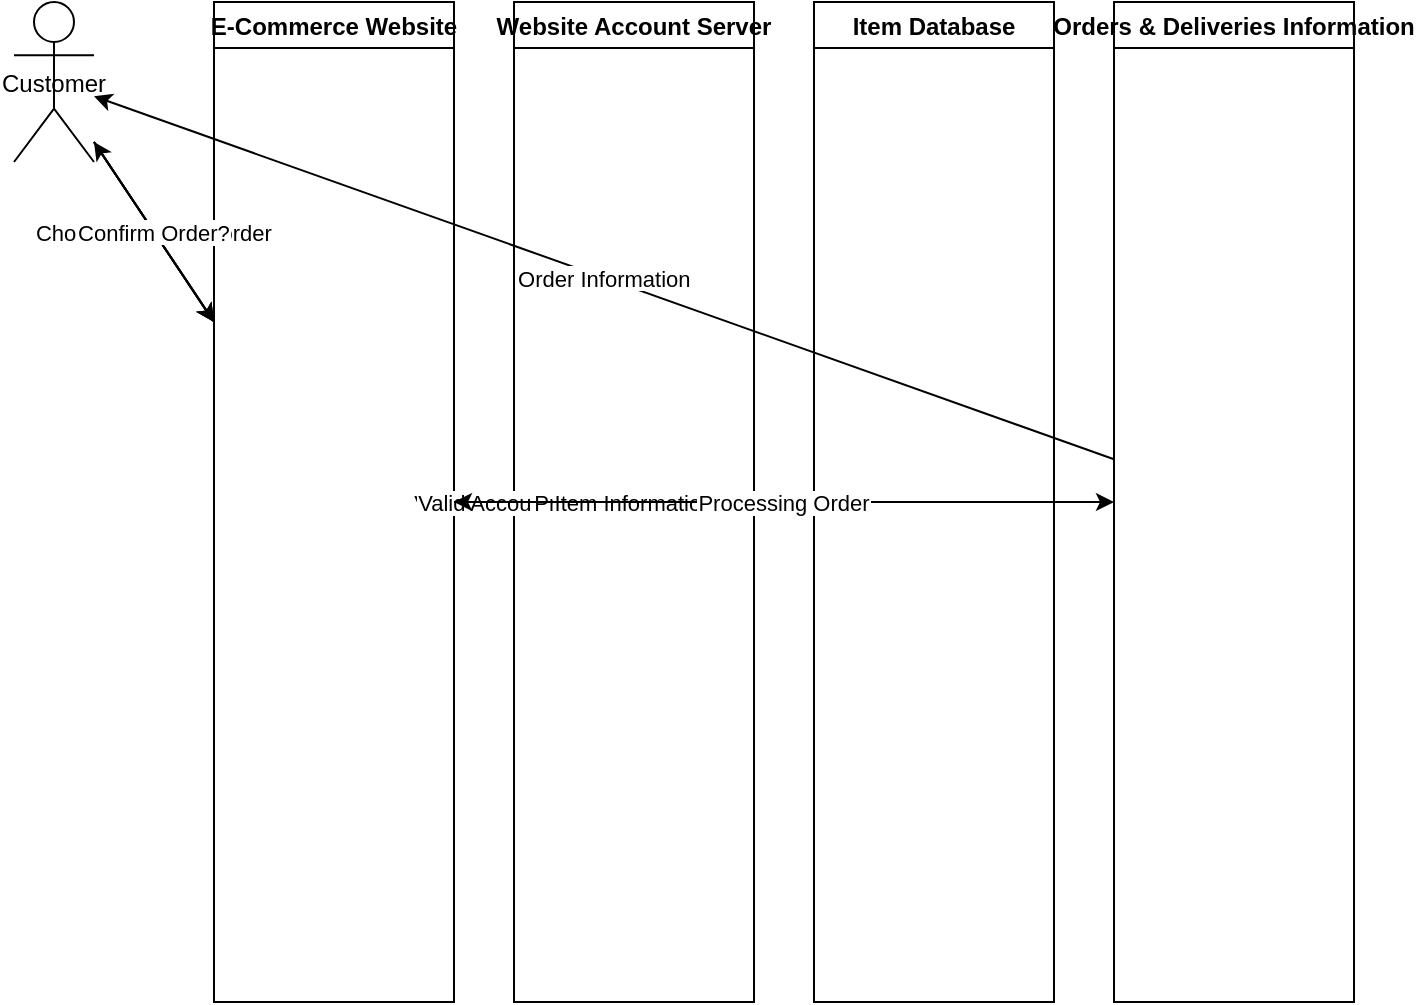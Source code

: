 <?xml version="1.0" encoding="UTF-8"?>
<mxfile>
  <diagram name="Sequence Diagram">
    <mxGraphModel dx="1081" dy="772" grid="1" gridSize="10" guides="1" tooltips="1" connect="1" arrows="1" fold="1" page="1" pageScale="1" pageWidth="827" pageHeight="1169" math="0" shadow="0">
      <root>
        <mxCell id="0"/>
        <mxCell id="1" parent="0"/>

        <!-- Actors -->
        <mxCell id="2" value="Customer" style="shape=umlActor;" vertex="1" parent="1">
          <mxGeometry x="50" y="50" width="40" height="80" as="geometry"/>
        </mxCell>

        <!-- Lifelines -->
        <mxCell id="3" value="E-Commerce Website" style="swimlane" vertex="1" parent="1">
          <mxGeometry x="150" y="50" width="120" height="500" as="geometry"/>
        </mxCell>
        
        <mxCell id="4" value="Website Account Server" style="swimlane" vertex="1" parent="1">
          <mxGeometry x="300" y="50" width="120" height="500" as="geometry"/>
        </mxCell>

        <mxCell id="5" value="Item Database" style="swimlane" vertex="1" parent="1">
          <mxGeometry x="450" y="50" width="120" height="500" as="geometry"/>
        </mxCell>
        
        <mxCell id="6" value="Orders &amp; Deliveries Information" style="swimlane" vertex="1" parent="1">
          <mxGeometry x="600" y="50" width="120" height="500" as="geometry"/>
        </mxCell>

        <!-- Messages -->
        <mxCell id="7" value="Login Account" edge="1" parent="1" source="2" target="3">
          <mxGeometry relative="1" as="geometry"/>
        </mxCell>
        
        <mxCell id="8" value="Verify Account" edge="1" parent="1" source="3" target="4">
          <mxGeometry relative="1" as="geometry"/>
        </mxCell>
        
        <mxCell id="9" value="Valid Account" edge="1" parent="1" source="4" target="3">
          <mxGeometry relative="1" as="geometry"/>
        </mxCell>

        <mxCell id="10" value="Browse for Items" edge="1" parent="1" source="3" target="2">
          <mxGeometry relative="1" as="geometry"/>
        </mxCell>

        <mxCell id="11" value="Choose an item to order" edge="1" parent="1" source="2" target="3">
          <mxGeometry relative="1" as="geometry"/>
        </mxCell>

        <mxCell id="12" value="Process Transaction" edge="1" parent="1" source="3" target="5">
          <mxGeometry relative="1" as="geometry"/>
        </mxCell>

        <mxCell id="13" value="Item Information" edge="1" parent="1" source="5" target="3">
          <mxGeometry relative="1" as="geometry"/>
        </mxCell>
        
        <mxCell id="14" value="Confirm Order?" edge="1" parent="1" source="2" target="3">
          <mxGeometry relative="1" as="geometry"/>
        </mxCell>
        
        <mxCell id="15" value="Processing Order" edge="1" parent="1" source="3" target="6">
          <mxGeometry relative="1" as="geometry"/>
        </mxCell>
        
        <mxCell id="16" value="Order Information" edge="1" parent="1" source="6" target="2">
          <mxGeometry relative="1" as="geometry"/>
        </mxCell>
      </root>
    </mxGraphModel>
  </diagram>
</mxfile>
